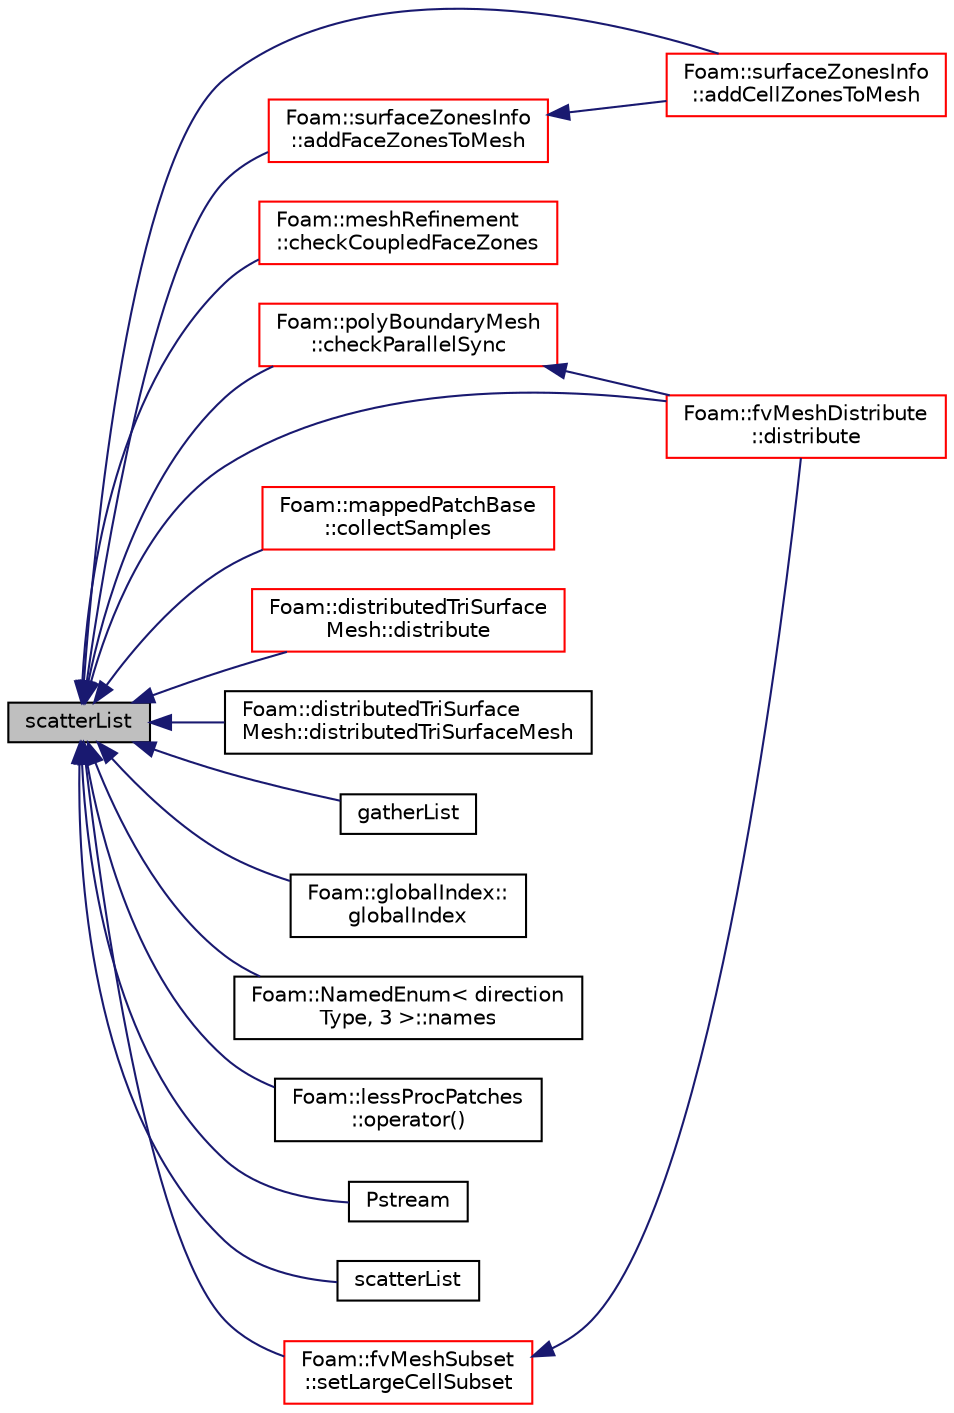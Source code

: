 digraph "scatterList"
{
  bgcolor="transparent";
  edge [fontname="Helvetica",fontsize="10",labelfontname="Helvetica",labelfontsize="10"];
  node [fontname="Helvetica",fontsize="10",shape=record];
  rankdir="LR";
  Node4197 [label="scatterList",height=0.2,width=0.4,color="black", fillcolor="grey75", style="filled", fontcolor="black"];
  Node4197 -> Node4198 [dir="back",color="midnightblue",fontsize="10",style="solid",fontname="Helvetica"];
  Node4198 [label="Foam::surfaceZonesInfo\l::addCellZonesToMesh",height=0.2,width=0.4,color="red",URL="$a25885.html#aa53d4178cbd81300b311053db36e519d"];
  Node4197 -> Node4228 [dir="back",color="midnightblue",fontsize="10",style="solid",fontname="Helvetica"];
  Node4228 [label="Foam::surfaceZonesInfo\l::addFaceZonesToMesh",height=0.2,width=0.4,color="red",URL="$a25885.html#a6b6401890b961882e87246caf901f8a4"];
  Node4228 -> Node4198 [dir="back",color="midnightblue",fontsize="10",style="solid",fontname="Helvetica"];
  Node4197 -> Node4229 [dir="back",color="midnightblue",fontsize="10",style="solid",fontname="Helvetica"];
  Node4229 [label="Foam::meshRefinement\l::checkCoupledFaceZones",height=0.2,width=0.4,color="red",URL="$a25857.html#a9ba55ad37b0d2cb2314d246df7da8040",tooltip="Helper function: check that face zones are synced. "];
  Node4197 -> Node4230 [dir="back",color="midnightblue",fontsize="10",style="solid",fontname="Helvetica"];
  Node4230 [label="Foam::polyBoundaryMesh\l::checkParallelSync",height=0.2,width=0.4,color="red",URL="$a28557.html#ae0d853449ed62624abe28bda852337c6",tooltip="Check whether all procs have all patches and in same order. Return. "];
  Node4230 -> Node4231 [dir="back",color="midnightblue",fontsize="10",style="solid",fontname="Helvetica"];
  Node4231 [label="Foam::fvMeshDistribute\l::distribute",height=0.2,width=0.4,color="red",URL="$a22197.html#acb11a389cf765470aea69d37a526cf1f",tooltip="Send cells to neighbours according to distribution. "];
  Node4197 -> Node4326 [dir="back",color="midnightblue",fontsize="10",style="solid",fontname="Helvetica"];
  Node4326 [label="Foam::mappedPatchBase\l::collectSamples",height=0.2,width=0.4,color="red",URL="$a26225.html#ab1618c1176c64f4ba0d6eb97f7f87c7e",tooltip="Collect single list of samples and originating processor+face. "];
  Node4197 -> Node4231 [dir="back",color="midnightblue",fontsize="10",style="solid",fontname="Helvetica"];
  Node4197 -> Node4327 [dir="back",color="midnightblue",fontsize="10",style="solid",fontname="Helvetica"];
  Node4327 [label="Foam::distributedTriSurface\lMesh::distribute",height=0.2,width=0.4,color="red",URL="$a29993.html#a30b981a389a43e4853d4dec45e4e5edb",tooltip="Set bounds of surface. Bounds currently set as list of. "];
  Node4197 -> Node4337 [dir="back",color="midnightblue",fontsize="10",style="solid",fontname="Helvetica"];
  Node4337 [label="Foam::distributedTriSurface\lMesh::distributedTriSurfaceMesh",height=0.2,width=0.4,color="black",URL="$a29993.html#aca5024ec1e8a72b51120c1848a736d14",tooltip="Construct from triSurface. "];
  Node4197 -> Node4338 [dir="back",color="midnightblue",fontsize="10",style="solid",fontname="Helvetica"];
  Node4338 [label="gatherList",height=0.2,width=0.4,color="black",URL="$a27357.html#af27b07dfe4135fca416456ae1b323211",tooltip="Like above but switches between linear/tree communication. "];
  Node4197 -> Node4339 [dir="back",color="midnightblue",fontsize="10",style="solid",fontname="Helvetica"];
  Node4339 [label="Foam::globalIndex::\lglobalIndex",height=0.2,width=0.4,color="black",URL="$a28481.html#a39ebbeaca6850dfbcf3f8c2d7305feb9",tooltip="Construct from local max size. Does communication with default. "];
  Node4197 -> Node4249 [dir="back",color="midnightblue",fontsize="10",style="solid",fontname="Helvetica"];
  Node4249 [label="Foam::NamedEnum\< direction\lType, 3 \>::names",height=0.2,width=0.4,color="black",URL="$a27113.html#a7350da3a0edd92cd11e6c479c9967dc8"];
  Node4197 -> Node4340 [dir="back",color="midnightblue",fontsize="10",style="solid",fontname="Helvetica"];
  Node4340 [label="Foam::lessProcPatches\l::operator()",height=0.2,width=0.4,color="black",URL="$a22193.html#a49202d8cfd6e19f3d43c028252050ed7"];
  Node4197 -> Node4341 [dir="back",color="midnightblue",fontsize="10",style="solid",fontname="Helvetica"];
  Node4341 [label="Pstream",height=0.2,width=0.4,color="black",URL="$a27357.html#a2b31c5d4673e1c7d7366b8b6bf47830d",tooltip="Construct given optional buffer size. "];
  Node4197 -> Node4342 [dir="back",color="midnightblue",fontsize="10",style="solid",fontname="Helvetica"];
  Node4342 [label="scatterList",height=0.2,width=0.4,color="black",URL="$a27357.html#a0e6c5783ac810ecb22fc35dacfda489b",tooltip="Like above but switches between linear/tree communication. "];
  Node4197 -> Node4343 [dir="back",color="midnightblue",fontsize="10",style="solid",fontname="Helvetica"];
  Node4343 [label="Foam::fvMeshSubset\l::setLargeCellSubset",height=0.2,width=0.4,color="red",URL="$a22201.html#aa5aecd31ebb23c10811eb60949808165",tooltip="Set the subset from all cells with region == currentRegion. "];
  Node4343 -> Node4231 [dir="back",color="midnightblue",fontsize="10",style="solid",fontname="Helvetica"];
}
